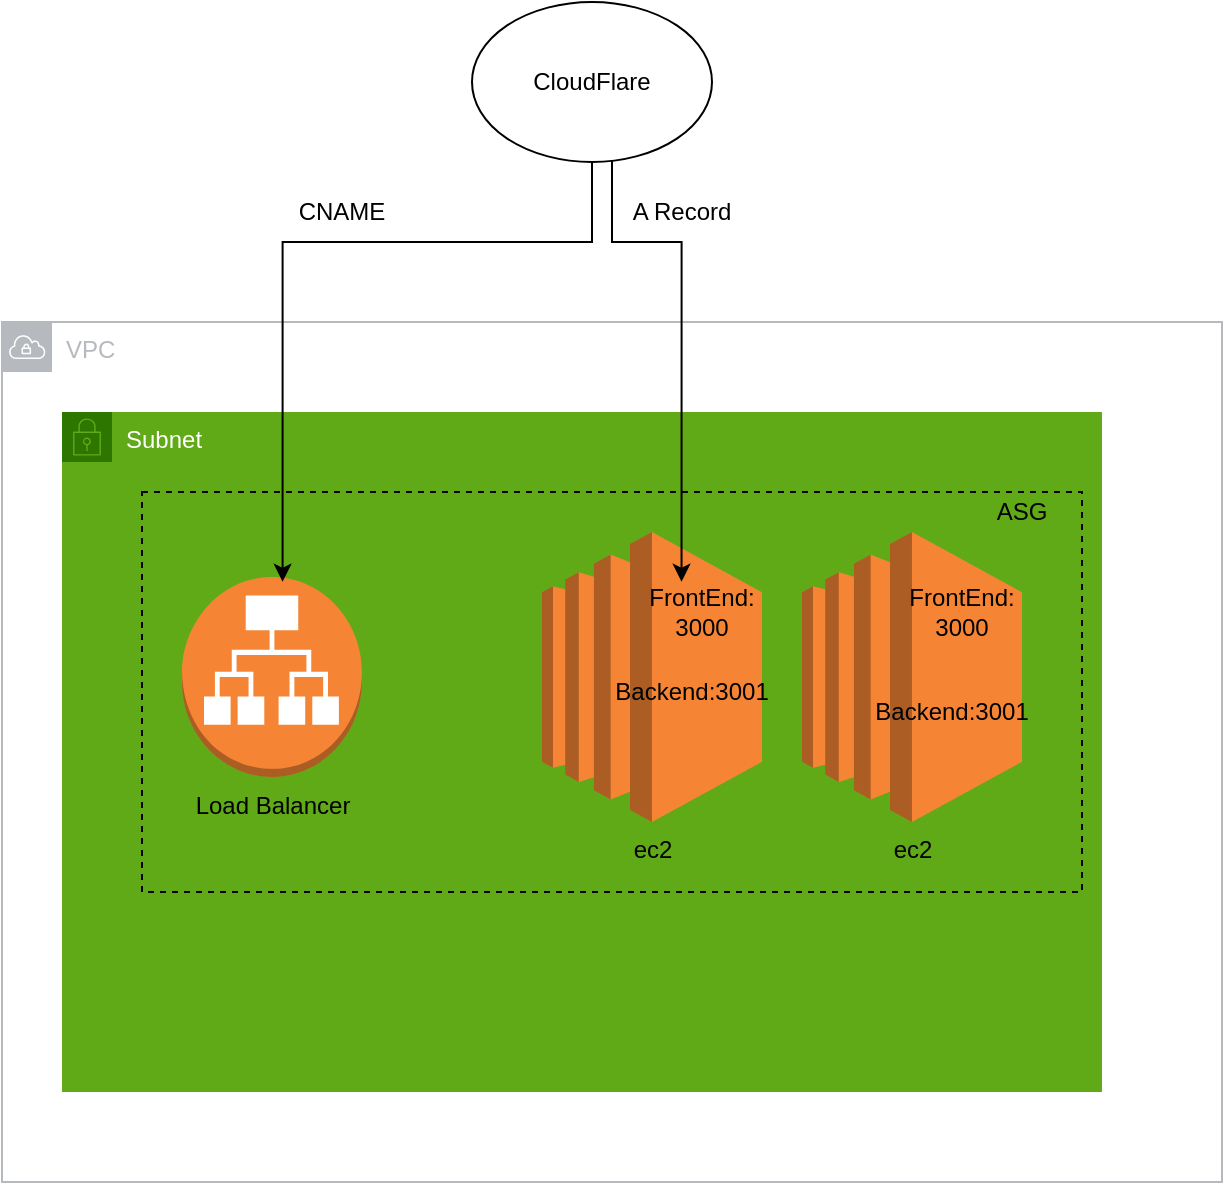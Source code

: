<mxfile version="24.7.17">
  <diagram name="Page-1" id="xGbRiLsIGOqaeuDwvGAC">
    <mxGraphModel dx="1050" dy="621" grid="1" gridSize="10" guides="1" tooltips="1" connect="1" arrows="1" fold="1" page="1" pageScale="1" pageWidth="850" pageHeight="1100" math="0" shadow="0">
      <root>
        <mxCell id="0" />
        <mxCell id="1" parent="0" />
        <mxCell id="dLhzZVYRyQLC_icQcrw6-4" value="Subnet&lt;div&gt;&lt;br&gt;&lt;/div&gt;" style="points=[[0,0],[0.25,0],[0.5,0],[0.75,0],[1,0],[1,0.25],[1,0.5],[1,0.75],[1,1],[0.75,1],[0.5,1],[0.25,1],[0,1],[0,0.75],[0,0.5],[0,0.25]];outlineConnect=0;html=1;whiteSpace=wrap;fontSize=12;fontStyle=0;container=1;pointerEvents=0;collapsible=0;recursiveResize=0;shape=mxgraph.aws4.group;grIcon=mxgraph.aws4.group_security_group;grStroke=0;strokeColor=#2D7600;fillColor=#60a917;verticalAlign=top;align=left;spacingLeft=30;fontColor=#ffffff;dashed=0;" vertex="1" parent="1">
          <mxGeometry x="100" y="275" width="520" height="340" as="geometry" />
        </mxCell>
        <mxCell id="dLhzZVYRyQLC_icQcrw6-8" value="ec2" style="outlineConnect=0;dashed=0;verticalLabelPosition=bottom;verticalAlign=top;align=center;html=1;shape=mxgraph.aws3.ec2;fillColor=#F58534;gradientColor=none;" vertex="1" parent="dLhzZVYRyQLC_icQcrw6-4">
          <mxGeometry x="370" y="60" width="110" height="145" as="geometry" />
        </mxCell>
        <mxCell id="dLhzZVYRyQLC_icQcrw6-10" value="ASG" style="text;html=1;align=center;verticalAlign=middle;whiteSpace=wrap;rounded=0;" vertex="1" parent="dLhzZVYRyQLC_icQcrw6-4">
          <mxGeometry x="460" y="40" width="40" height="20" as="geometry" />
        </mxCell>
        <mxCell id="dLhzZVYRyQLC_icQcrw6-17" value="FrontEnd: 3000" style="text;html=1;align=center;verticalAlign=middle;whiteSpace=wrap;rounded=0;" vertex="1" parent="dLhzZVYRyQLC_icQcrw6-4">
          <mxGeometry x="430" y="90" width="40" height="20" as="geometry" />
        </mxCell>
        <mxCell id="dLhzZVYRyQLC_icQcrw6-18" value="Backend:3001" style="text;html=1;align=center;verticalAlign=middle;whiteSpace=wrap;rounded=0;" vertex="1" parent="dLhzZVYRyQLC_icQcrw6-4">
          <mxGeometry x="430" y="140" width="30" height="20" as="geometry" />
        </mxCell>
        <mxCell id="dLhzZVYRyQLC_icQcrw6-19" value="ec2" style="outlineConnect=0;dashed=0;verticalLabelPosition=bottom;verticalAlign=top;align=center;html=1;shape=mxgraph.aws3.ec2;fillColor=#F58534;gradientColor=none;" vertex="1" parent="dLhzZVYRyQLC_icQcrw6-4">
          <mxGeometry x="240" y="60" width="110" height="145" as="geometry" />
        </mxCell>
        <mxCell id="dLhzZVYRyQLC_icQcrw6-20" value="FrontEnd: 3000" style="text;html=1;align=center;verticalAlign=middle;whiteSpace=wrap;rounded=0;" vertex="1" parent="dLhzZVYRyQLC_icQcrw6-4">
          <mxGeometry x="300" y="90" width="40" height="20" as="geometry" />
        </mxCell>
        <mxCell id="dLhzZVYRyQLC_icQcrw6-22" value="Backend:3001" style="text;html=1;align=center;verticalAlign=middle;whiteSpace=wrap;rounded=0;" vertex="1" parent="dLhzZVYRyQLC_icQcrw6-4">
          <mxGeometry x="300" y="130" width="30" height="20" as="geometry" />
        </mxCell>
        <mxCell id="dLhzZVYRyQLC_icQcrw6-5" value="Load Balancer" style="outlineConnect=0;dashed=0;verticalLabelPosition=bottom;verticalAlign=top;align=center;html=1;shape=mxgraph.aws3.application_load_balancer;fillColor=#F58534;gradientColor=none;" vertex="1" parent="dLhzZVYRyQLC_icQcrw6-4">
          <mxGeometry x="60" y="82.5" width="90" height="100" as="geometry" />
        </mxCell>
        <mxCell id="dLhzZVYRyQLC_icQcrw6-9" value="" style="rounded=0;whiteSpace=wrap;html=1;fillStyle=zigzag-line;fillColor=none;dashed=1;" vertex="1" parent="dLhzZVYRyQLC_icQcrw6-4">
          <mxGeometry x="40" y="40" width="470" height="200" as="geometry" />
        </mxCell>
        <mxCell id="dLhzZVYRyQLC_icQcrw6-12" value="VPC" style="sketch=0;outlineConnect=0;gradientColor=none;html=1;whiteSpace=wrap;fontSize=12;fontStyle=0;shape=mxgraph.aws4.group;grIcon=mxgraph.aws4.group_vpc;strokeColor=#B6BABF;fillColor=none;verticalAlign=top;align=left;spacingLeft=30;fontColor=#B6BABF;dashed=0;" vertex="1" parent="1">
          <mxGeometry x="70" y="230" width="610" height="430" as="geometry" />
        </mxCell>
        <mxCell id="dLhzZVYRyQLC_icQcrw6-23" value="CloudFlare" style="ellipse;whiteSpace=wrap;html=1;" vertex="1" parent="1">
          <mxGeometry x="305" y="70" width="120" height="80" as="geometry" />
        </mxCell>
        <mxCell id="dLhzZVYRyQLC_icQcrw6-25" style="edgeStyle=orthogonalEdgeStyle;rounded=0;orthogonalLoop=1;jettySize=auto;html=1;entryX=0.23;entryY=0.302;entryDx=0;entryDy=0;entryPerimeter=0;" edge="1" parent="1" source="dLhzZVYRyQLC_icQcrw6-23" target="dLhzZVYRyQLC_icQcrw6-12">
          <mxGeometry relative="1" as="geometry" />
        </mxCell>
        <mxCell id="dLhzZVYRyQLC_icQcrw6-26" value="CNAME" style="text;html=1;align=center;verticalAlign=middle;whiteSpace=wrap;rounded=0;" vertex="1" parent="1">
          <mxGeometry x="210" y="160" width="60" height="30" as="geometry" />
        </mxCell>
        <mxCell id="dLhzZVYRyQLC_icQcrw6-27" style="edgeStyle=orthogonalEdgeStyle;rounded=0;orthogonalLoop=1;jettySize=auto;html=1;entryX=0.557;entryY=0.302;entryDx=0;entryDy=0;entryPerimeter=0;" edge="1" parent="1" source="dLhzZVYRyQLC_icQcrw6-23" target="dLhzZVYRyQLC_icQcrw6-12">
          <mxGeometry relative="1" as="geometry">
            <Array as="points">
              <mxPoint x="375" y="190" />
              <mxPoint x="410" y="190" />
            </Array>
          </mxGeometry>
        </mxCell>
        <mxCell id="dLhzZVYRyQLC_icQcrw6-28" value="A Record" style="text;html=1;align=center;verticalAlign=middle;whiteSpace=wrap;rounded=0;" vertex="1" parent="1">
          <mxGeometry x="380" y="160" width="60" height="30" as="geometry" />
        </mxCell>
      </root>
    </mxGraphModel>
  </diagram>
</mxfile>
